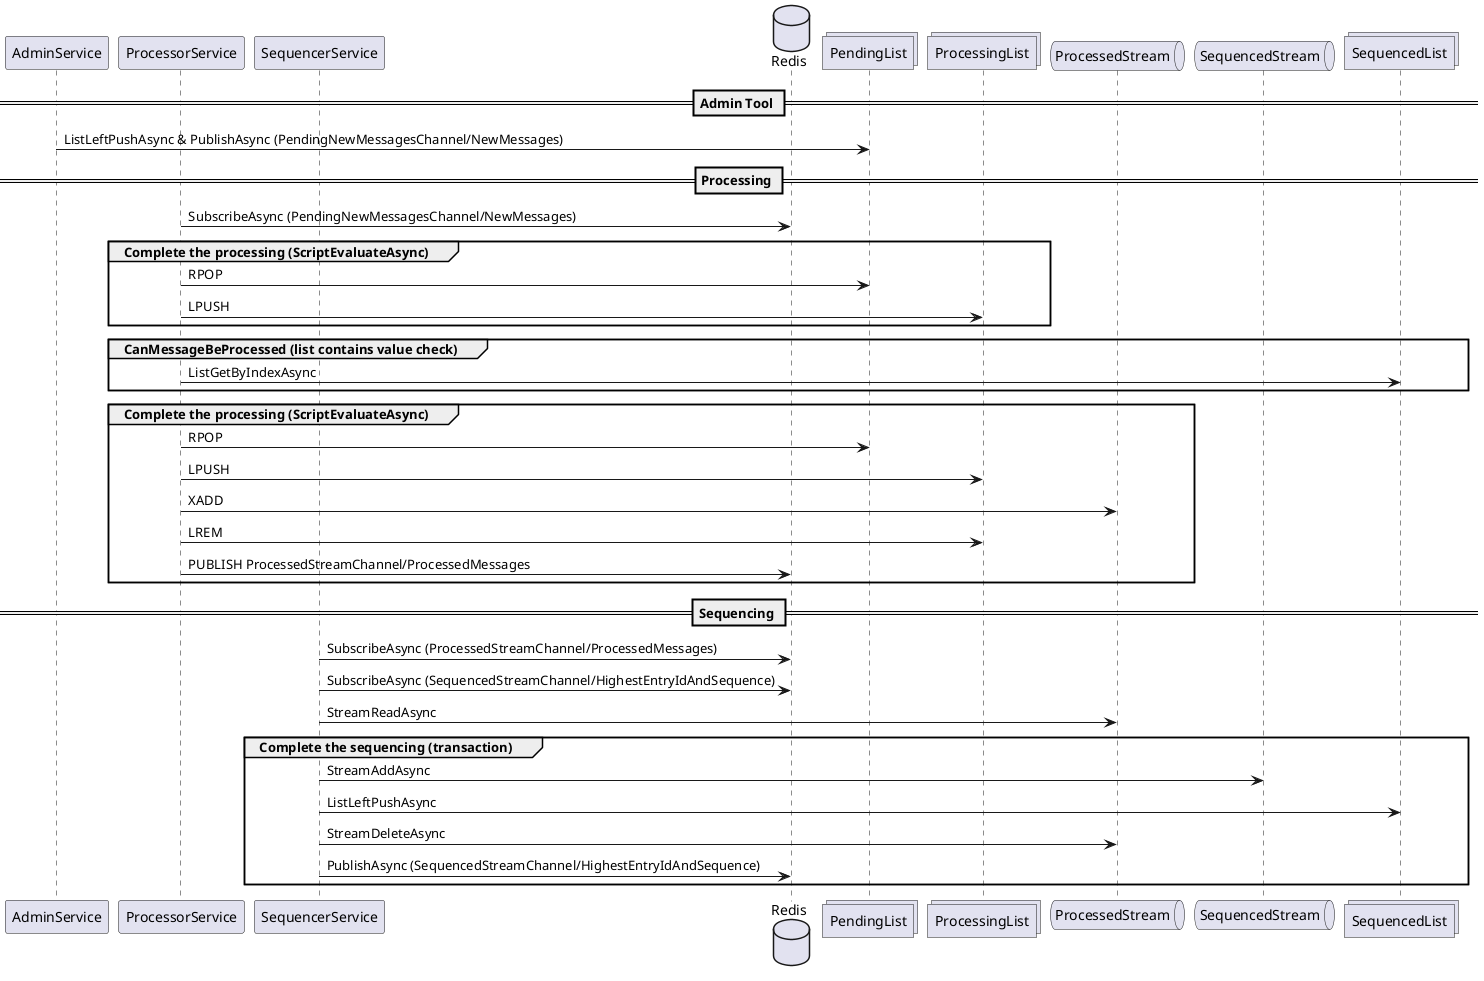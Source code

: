 @startuml
participant AdminService     as adm
participant ProcessorService as ps
participant SequencerService as ss
database    Redis            as redis
collections PendingList      as pending_lst
collections ProcessingList   as processing_lst
queue       ProcessedStream  as processed_str
queue       SequencedStream  as sequenced_str
collections SequencedList    as sequenced_lst


== Admin Tool ==

adm -> pending_lst : ListLeftPushAsync & PublishAsync (PendingNewMessagesChannel/NewMessages)

== Processing ==

ps -> redis : SubscribeAsync (PendingNewMessagesChannel/NewMessages)

group Complete the processing (ScriptEvaluateAsync)
    ps -> pending_lst : RPOP
    ps -> processing_lst : LPUSH
end

group CanMessageBeProcessed (list contains value check)
    ps -> sequenced_lst : ListGetByIndexAsync
end

group Complete the processing (ScriptEvaluateAsync)
    ps -> pending_lst : RPOP
    ps -> processing_lst : LPUSH
    ps -> processed_str : XADD
    ps -> processing_lst : LREM
    ps -> redis : PUBLISH ProcessedStreamChannel/ProcessedMessages
end

== Sequencing ==

ss -> redis : SubscribeAsync (ProcessedStreamChannel/ProcessedMessages)
ss -> redis : SubscribeAsync (SequencedStreamChannel/HighestEntryIdAndSequence)
ss -> processed_str : StreamReadAsync

group Complete the sequencing (transaction)
    ss -> sequenced_str : StreamAddAsync
    ss -> sequenced_lst : ListLeftPushAsync
    ss -> processed_str : StreamDeleteAsync
    ss -> redis : PublishAsync (SequencedStreamChannel/HighestEntryIdAndSequence)
end

@enduml
